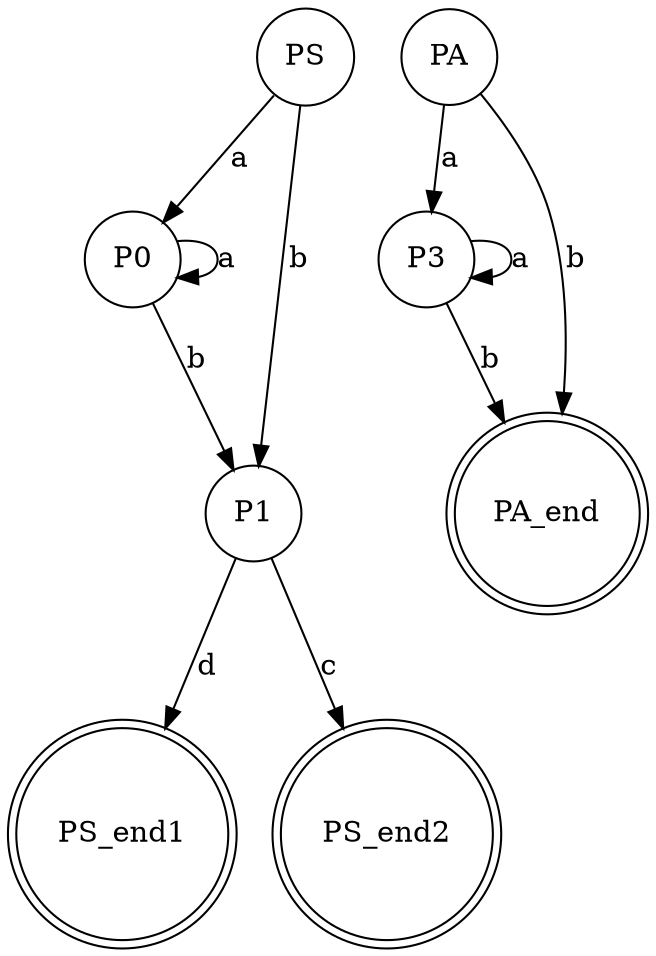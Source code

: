 digraph DFA{
    PS[shape = circle];
    P0[shape = circle];
    P1[shape = circle];
    PS_end1[shape = doublecircle];
    PS_end2[shape = doublecircle];
    PA[shape = circle];
    P3[shape = circle];
    PA_end[shape = doublecircle];
    PS -> P0[label = "a"];
    P0 -> P0[label = "a"];
    PS -> P1[label = "b"];
    P0 -> P1[label = "b"];
    P1 -> PS_end1[label = "d"];
    P1 -> PS_end2[label = "c"];
    PA -> P3[label = "a"];
    P3 -> P3[label = "a"];
    PA -> PA_end[label = "b"];
    P3 -> PA_end[label = "b"];
}